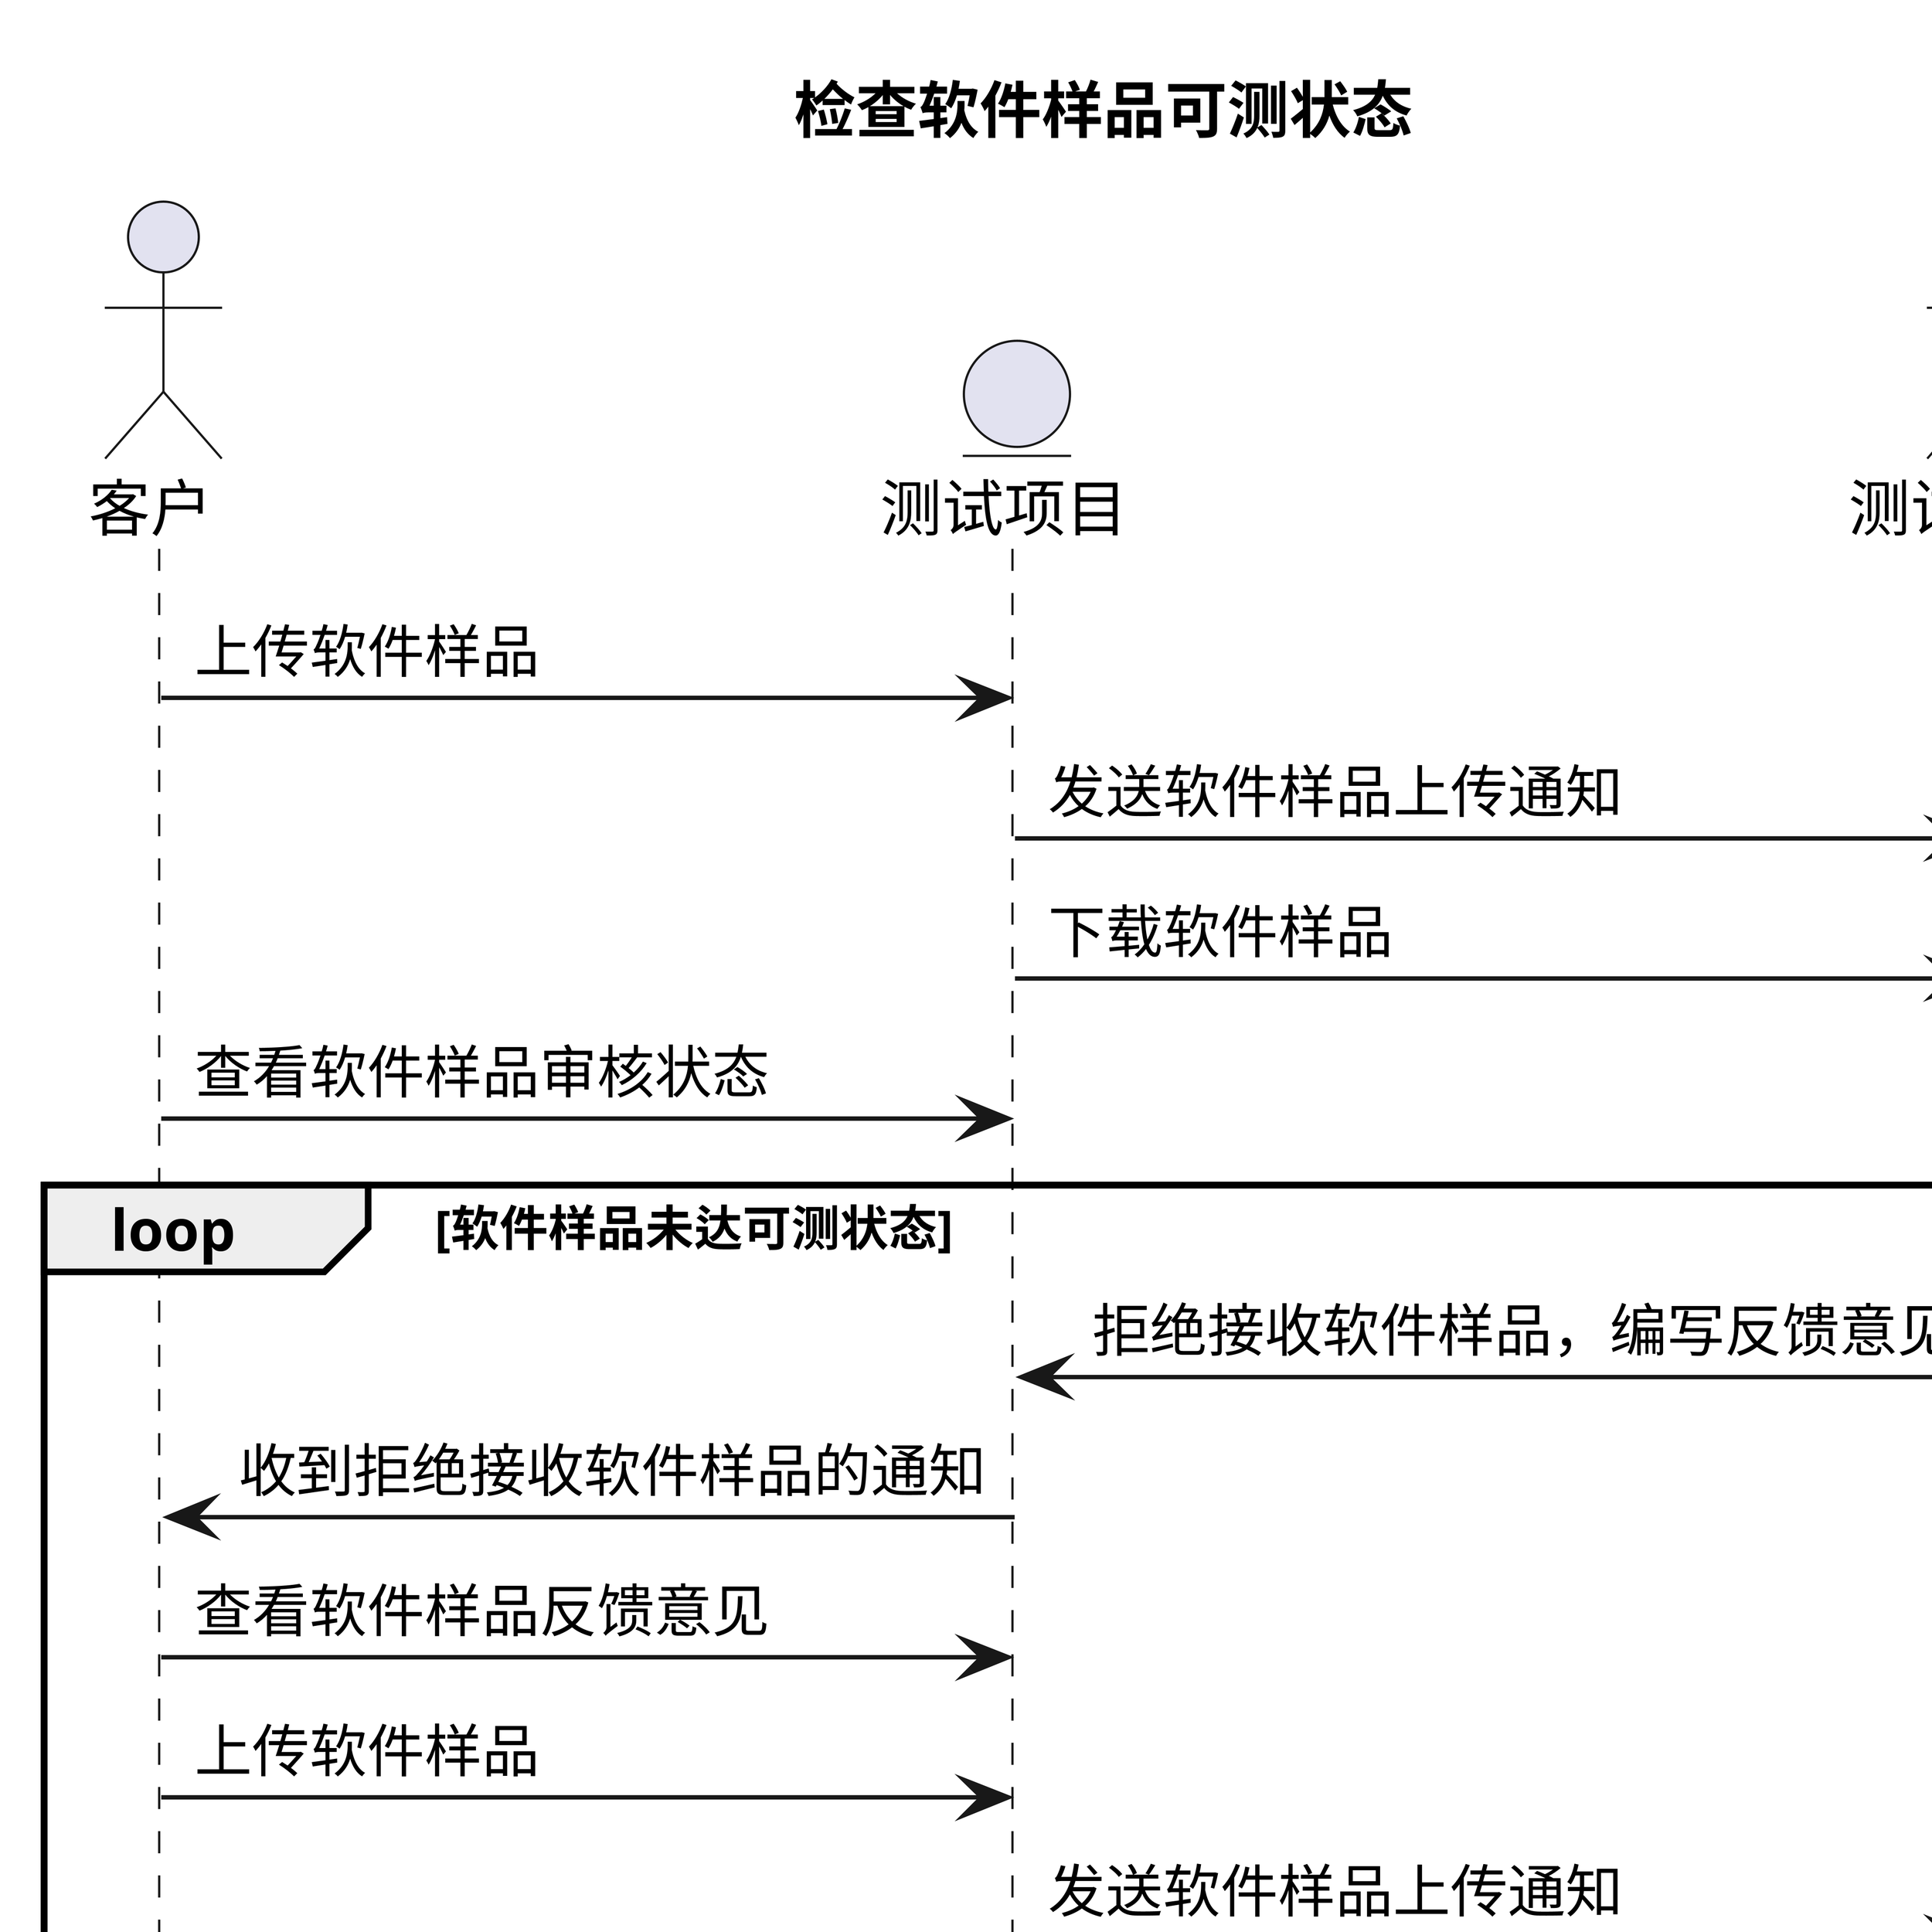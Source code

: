 @startuml 检查软件样品可测状态
title 检查软件样品可测状态
skinparam dpi 900

actor 客户
entity 测试项目
actor 测试人员

客户 -> 测试项目: 上传软件样品
测试项目 -> 测试人员 : 发送软件样品上传通知
测试人员 <- 测试项目 : 下载软件样品
客户 -> 测试项目: 查看软件样品审核状态
loop 软件样品未达可测状态
    测试人员 -> 测试项目 : 拒绝接收软件样品，编写反馈意见
    测试项目 -> 客户 : 收到拒绝接收软件样品的通知
    客户 -> 测试项目: 查看软件样品反馈意见
    客户 -> 测试项目 : 上传软件样品
    测试项目 -> 测试人员 : 发送软件样品上传通知
    测试项目 -> 测试人员 : 下载软件样品
    客户 -> 测试项目: 查看软件样品审核状态
end
测试人员 -> 测试项目 : 同意接收软件样品
测试项目 -> 客户 : 收到同意接收软件样品的通知

@enduml